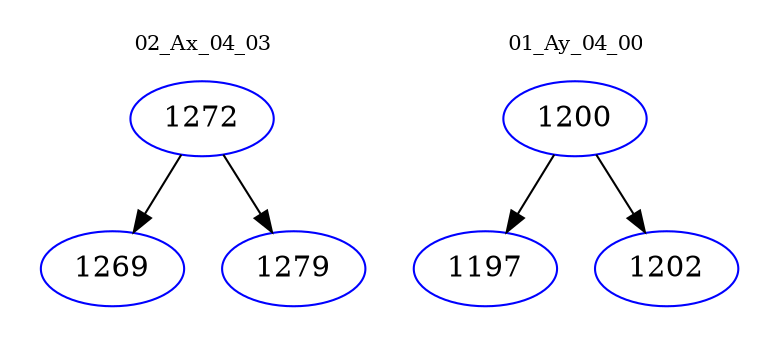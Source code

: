 digraph{
subgraph cluster_0 {
color = white
label = "02_Ax_04_03";
fontsize=10;
T0_1272 [label="1272", color="blue"]
T0_1272 -> T0_1269 [color="black"]
T0_1269 [label="1269", color="blue"]
T0_1272 -> T0_1279 [color="black"]
T0_1279 [label="1279", color="blue"]
}
subgraph cluster_1 {
color = white
label = "01_Ay_04_00";
fontsize=10;
T1_1200 [label="1200", color="blue"]
T1_1200 -> T1_1197 [color="black"]
T1_1197 [label="1197", color="blue"]
T1_1200 -> T1_1202 [color="black"]
T1_1202 [label="1202", color="blue"]
}
}
